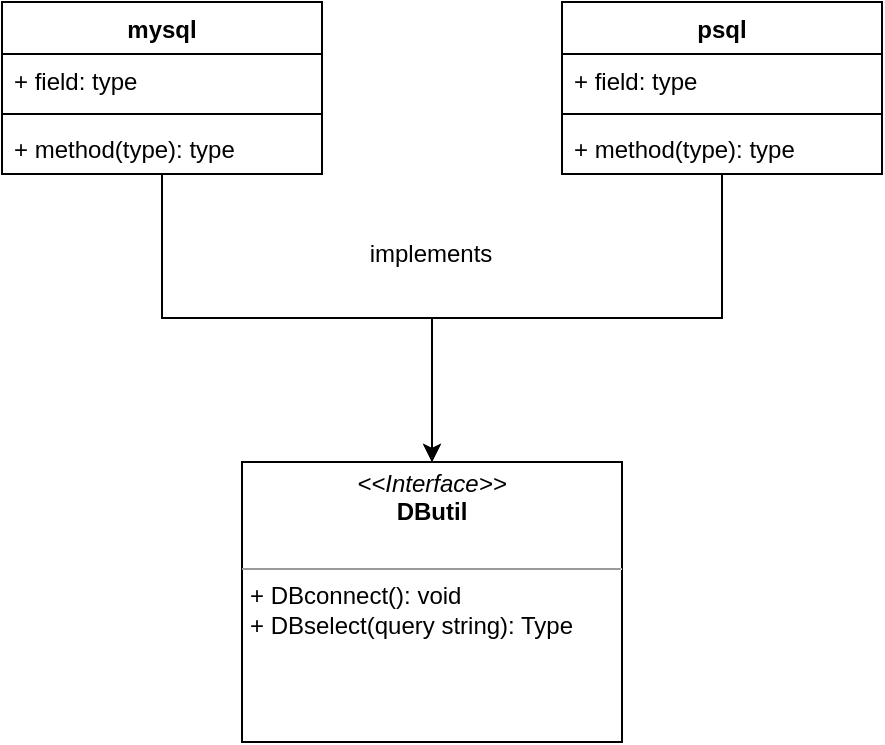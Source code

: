 <mxfile version="22.1.21" type="github">
  <diagram id="C5RBs43oDa-KdzZeNtuy" name="Page-1">
    <mxGraphModel dx="1434" dy="759" grid="1" gridSize="10" guides="1" tooltips="1" connect="1" arrows="1" fold="1" page="1" pageScale="1" pageWidth="827" pageHeight="1169" math="0" shadow="0">
      <root>
        <mxCell id="WIyWlLk6GJQsqaUBKTNV-0" />
        <mxCell id="WIyWlLk6GJQsqaUBKTNV-1" parent="WIyWlLk6GJQsqaUBKTNV-0" />
        <mxCell id="PTu3D1YrOqoHsNMgezqt-11" style="edgeStyle=orthogonalEdgeStyle;rounded=0;orthogonalLoop=1;jettySize=auto;html=1;entryX=0.5;entryY=0;entryDx=0;entryDy=0;" edge="1" parent="WIyWlLk6GJQsqaUBKTNV-1" source="PTu3D1YrOqoHsNMgezqt-0" target="PTu3D1YrOqoHsNMgezqt-9">
          <mxGeometry relative="1" as="geometry" />
        </mxCell>
        <mxCell id="PTu3D1YrOqoHsNMgezqt-0" value="mysql" style="swimlane;fontStyle=1;align=center;verticalAlign=top;childLayout=stackLayout;horizontal=1;startSize=26;horizontalStack=0;resizeParent=1;resizeParentMax=0;resizeLast=0;collapsible=1;marginBottom=0;whiteSpace=wrap;html=1;" vertex="1" parent="WIyWlLk6GJQsqaUBKTNV-1">
          <mxGeometry x="200" y="100" width="160" height="86" as="geometry" />
        </mxCell>
        <mxCell id="PTu3D1YrOqoHsNMgezqt-1" value="+ field: type" style="text;strokeColor=none;fillColor=none;align=left;verticalAlign=top;spacingLeft=4;spacingRight=4;overflow=hidden;rotatable=0;points=[[0,0.5],[1,0.5]];portConstraint=eastwest;whiteSpace=wrap;html=1;" vertex="1" parent="PTu3D1YrOqoHsNMgezqt-0">
          <mxGeometry y="26" width="160" height="26" as="geometry" />
        </mxCell>
        <mxCell id="PTu3D1YrOqoHsNMgezqt-2" value="" style="line;strokeWidth=1;fillColor=none;align=left;verticalAlign=middle;spacingTop=-1;spacingLeft=3;spacingRight=3;rotatable=0;labelPosition=right;points=[];portConstraint=eastwest;strokeColor=inherit;" vertex="1" parent="PTu3D1YrOqoHsNMgezqt-0">
          <mxGeometry y="52" width="160" height="8" as="geometry" />
        </mxCell>
        <mxCell id="PTu3D1YrOqoHsNMgezqt-3" value="+ method(type): type" style="text;strokeColor=none;fillColor=none;align=left;verticalAlign=top;spacingLeft=4;spacingRight=4;overflow=hidden;rotatable=0;points=[[0,0.5],[1,0.5]];portConstraint=eastwest;whiteSpace=wrap;html=1;" vertex="1" parent="PTu3D1YrOqoHsNMgezqt-0">
          <mxGeometry y="60" width="160" height="26" as="geometry" />
        </mxCell>
        <mxCell id="PTu3D1YrOqoHsNMgezqt-12" style="edgeStyle=orthogonalEdgeStyle;rounded=0;orthogonalLoop=1;jettySize=auto;html=1;entryX=0.5;entryY=0;entryDx=0;entryDy=0;" edge="1" parent="WIyWlLk6GJQsqaUBKTNV-1" source="PTu3D1YrOqoHsNMgezqt-4" target="PTu3D1YrOqoHsNMgezqt-9">
          <mxGeometry relative="1" as="geometry" />
        </mxCell>
        <mxCell id="PTu3D1YrOqoHsNMgezqt-4" value="&lt;div&gt;psql&lt;/div&gt;&lt;div&gt;&lt;br&gt;&lt;/div&gt;" style="swimlane;fontStyle=1;align=center;verticalAlign=top;childLayout=stackLayout;horizontal=1;startSize=26;horizontalStack=0;resizeParent=1;resizeParentMax=0;resizeLast=0;collapsible=1;marginBottom=0;whiteSpace=wrap;html=1;" vertex="1" parent="WIyWlLk6GJQsqaUBKTNV-1">
          <mxGeometry x="480" y="100" width="160" height="86" as="geometry" />
        </mxCell>
        <mxCell id="PTu3D1YrOqoHsNMgezqt-5" value="+ field: type" style="text;strokeColor=none;fillColor=none;align=left;verticalAlign=top;spacingLeft=4;spacingRight=4;overflow=hidden;rotatable=0;points=[[0,0.5],[1,0.5]];portConstraint=eastwest;whiteSpace=wrap;html=1;" vertex="1" parent="PTu3D1YrOqoHsNMgezqt-4">
          <mxGeometry y="26" width="160" height="26" as="geometry" />
        </mxCell>
        <mxCell id="PTu3D1YrOqoHsNMgezqt-6" value="" style="line;strokeWidth=1;fillColor=none;align=left;verticalAlign=middle;spacingTop=-1;spacingLeft=3;spacingRight=3;rotatable=0;labelPosition=right;points=[];portConstraint=eastwest;strokeColor=inherit;" vertex="1" parent="PTu3D1YrOqoHsNMgezqt-4">
          <mxGeometry y="52" width="160" height="8" as="geometry" />
        </mxCell>
        <mxCell id="PTu3D1YrOqoHsNMgezqt-7" value="+ method(type): type" style="text;strokeColor=none;fillColor=none;align=left;verticalAlign=top;spacingLeft=4;spacingRight=4;overflow=hidden;rotatable=0;points=[[0,0.5],[1,0.5]];portConstraint=eastwest;whiteSpace=wrap;html=1;" vertex="1" parent="PTu3D1YrOqoHsNMgezqt-4">
          <mxGeometry y="60" width="160" height="26" as="geometry" />
        </mxCell>
        <mxCell id="PTu3D1YrOqoHsNMgezqt-9" value="&lt;p style=&quot;margin:0px;margin-top:4px;text-align:center;&quot;&gt;&lt;i&gt;&amp;lt;&amp;lt;Interface&amp;gt;&amp;gt;&lt;/i&gt;&lt;br&gt;&lt;b&gt;DButil&lt;/b&gt;&lt;/p&gt;&lt;br&gt;&lt;hr size=&quot;1&quot;&gt;&lt;p style=&quot;margin:0px;margin-left:4px;&quot;&gt;+ DBconnect(): void&lt;br&gt;+ DBselect(query string): Type&lt;/p&gt;" style="verticalAlign=top;align=left;overflow=fill;fontSize=12;fontFamily=Helvetica;html=1;whiteSpace=wrap;" vertex="1" parent="WIyWlLk6GJQsqaUBKTNV-1">
          <mxGeometry x="320" y="330" width="190" height="140" as="geometry" />
        </mxCell>
        <mxCell id="PTu3D1YrOqoHsNMgezqt-13" value="&lt;div&gt;implements&lt;/div&gt;&lt;div&gt;&lt;br&gt;&lt;/div&gt;" style="text;html=1;align=center;verticalAlign=middle;resizable=0;points=[];autosize=1;strokeColor=none;fillColor=none;" vertex="1" parent="WIyWlLk6GJQsqaUBKTNV-1">
          <mxGeometry x="374" y="213" width="80" height="40" as="geometry" />
        </mxCell>
      </root>
    </mxGraphModel>
  </diagram>
</mxfile>

